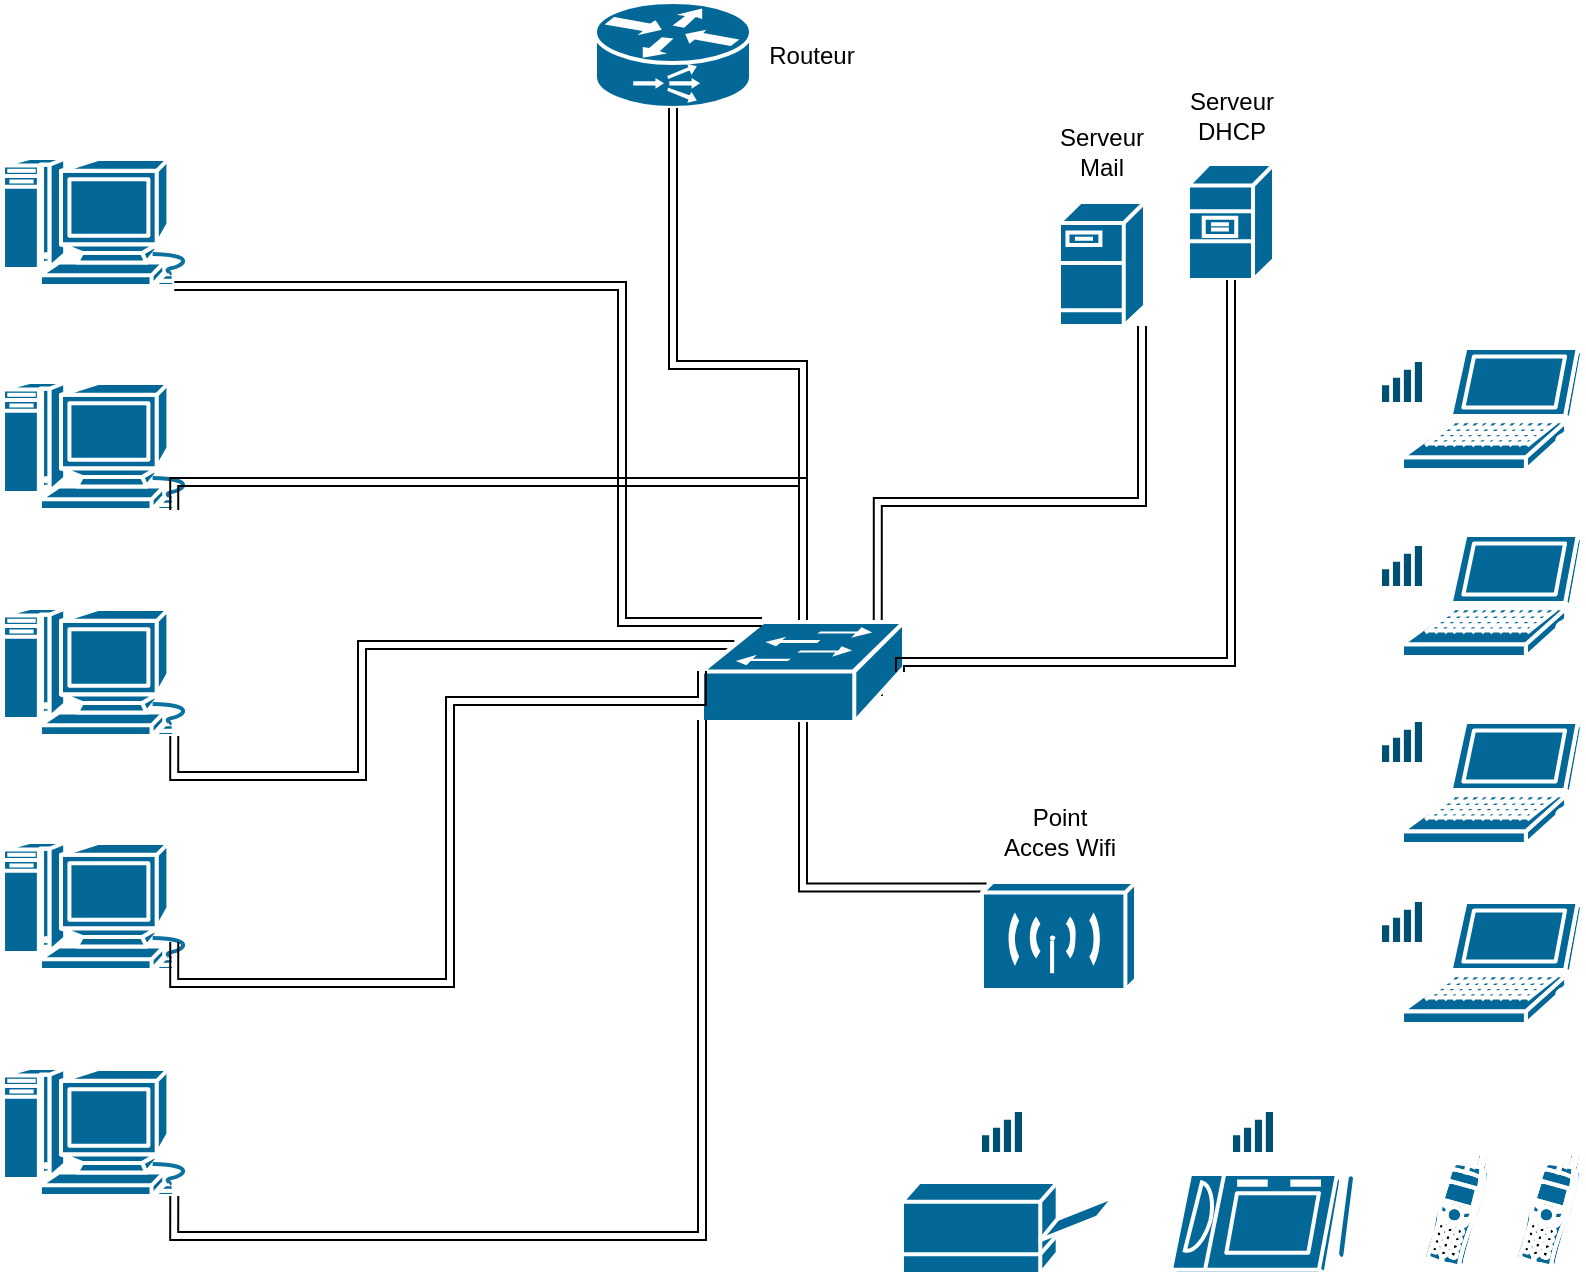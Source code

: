 <mxfile version="22.0.8" type="google">
  <diagram name="Page-1" id="V6MXZMqQAF5iamF5pHrl">
    <mxGraphModel grid="1" page="1" gridSize="10" guides="1" tooltips="1" connect="1" arrows="1" fold="1" pageScale="1" pageWidth="827" pageHeight="1169" math="0" shadow="0">
      <root>
        <mxCell id="0" />
        <mxCell id="1" parent="0" />
        <mxCell id="9onHXuLx7i9m2BNZTr_y-6" value="" style="shape=mxgraph.cisco.computers_and_peripherals.laptop;sketch=0;html=1;pointerEvents=1;dashed=0;fillColor=#036897;strokeColor=#ffffff;strokeWidth=2;verticalLabelPosition=bottom;verticalAlign=top;align=center;outlineConnect=0;" vertex="1" parent="1">
          <mxGeometry x="710" y="276.5" width="90" height="61" as="geometry" />
        </mxCell>
        <mxCell id="9onHXuLx7i9m2BNZTr_y-7" value="" style="shape=mxgraph.cisco.computers_and_peripherals.laptop;sketch=0;html=1;pointerEvents=1;dashed=0;fillColor=#036897;strokeColor=#ffffff;strokeWidth=2;verticalLabelPosition=bottom;verticalAlign=top;align=center;outlineConnect=0;" vertex="1" parent="1">
          <mxGeometry x="710" y="370" width="90" height="61" as="geometry" />
        </mxCell>
        <mxCell id="9onHXuLx7i9m2BNZTr_y-8" value="" style="shape=mxgraph.cisco.computers_and_peripherals.laptop;sketch=0;html=1;pointerEvents=1;dashed=0;fillColor=#036897;strokeColor=#ffffff;strokeWidth=2;verticalLabelPosition=bottom;verticalAlign=top;align=center;outlineConnect=0;" vertex="1" parent="1">
          <mxGeometry x="710" y="460" width="90" height="61" as="geometry" />
        </mxCell>
        <mxCell id="9onHXuLx7i9m2BNZTr_y-9" value="" style="shape=mxgraph.cisco.computers_and_peripherals.laptop;sketch=0;html=1;pointerEvents=1;dashed=0;fillColor=#036897;strokeColor=#ffffff;strokeWidth=2;verticalLabelPosition=bottom;verticalAlign=top;align=center;outlineConnect=0;" vertex="1" parent="1">
          <mxGeometry x="710" y="183" width="90" height="61" as="geometry" />
        </mxCell>
        <mxCell id="9onHXuLx7i9m2BNZTr_y-10" value="" style="shape=mxgraph.cisco.computers_and_peripherals.printer;sketch=0;html=1;pointerEvents=1;dashed=0;fillColor=#036897;strokeColor=#ffffff;strokeWidth=2;verticalLabelPosition=bottom;verticalAlign=top;align=center;outlineConnect=0;" vertex="1" parent="1">
          <mxGeometry x="460" y="600" width="106.5" height="46" as="geometry" />
        </mxCell>
        <mxCell id="9onHXuLx7i9m2BNZTr_y-11" value="" style="shape=mxgraph.cisco.computers_and_peripherals.macintosh;sketch=0;html=1;pointerEvents=1;dashed=0;fillColor=#036897;strokeColor=#ffffff;strokeWidth=2;verticalLabelPosition=bottom;verticalAlign=top;align=center;outlineConnect=0;" vertex="1" parent="1">
          <mxGeometry x="10" y="543" width="99" height="64" as="geometry" />
        </mxCell>
        <mxCell id="9onHXuLx7i9m2BNZTr_y-12" value="" style="shape=mxgraph.cisco.computers_and_peripherals.macintosh;sketch=0;html=1;pointerEvents=1;dashed=0;fillColor=#036897;strokeColor=#ffffff;strokeWidth=2;verticalLabelPosition=bottom;verticalAlign=top;align=center;outlineConnect=0;" vertex="1" parent="1">
          <mxGeometry x="10" y="430" width="99" height="64" as="geometry" />
        </mxCell>
        <mxCell id="9onHXuLx7i9m2BNZTr_y-13" value="" style="shape=mxgraph.cisco.computers_and_peripherals.macintosh;sketch=0;html=1;pointerEvents=1;dashed=0;fillColor=#036897;strokeColor=#ffffff;strokeWidth=2;verticalLabelPosition=bottom;verticalAlign=top;align=center;outlineConnect=0;" vertex="1" parent="1">
          <mxGeometry x="10" y="313" width="99" height="64" as="geometry" />
        </mxCell>
        <mxCell id="9onHXuLx7i9m2BNZTr_y-14" value="" style="shape=mxgraph.cisco.computers_and_peripherals.macintosh;sketch=0;html=1;pointerEvents=1;dashed=0;fillColor=#036897;strokeColor=#ffffff;strokeWidth=2;verticalLabelPosition=bottom;verticalAlign=top;align=center;outlineConnect=0;" vertex="1" parent="1">
          <mxGeometry x="10" y="200" width="99" height="64" as="geometry" />
        </mxCell>
        <mxCell id="9onHXuLx7i9m2BNZTr_y-15" value="" style="shape=mxgraph.cisco.computers_and_peripherals.macintosh;sketch=0;html=1;pointerEvents=1;dashed=0;fillColor=#036897;strokeColor=#ffffff;strokeWidth=2;verticalLabelPosition=bottom;verticalAlign=top;align=center;outlineConnect=0;" vertex="1" parent="1">
          <mxGeometry x="10" y="88" width="99" height="64" as="geometry" />
        </mxCell>
        <mxCell id="9onHXuLx7i9m2BNZTr_y-16" value="" style="shape=mxgraph.cisco.computers_and_peripherals.tablet;sketch=0;html=1;pointerEvents=1;dashed=0;fillColor=#036897;strokeColor=#ffffff;strokeWidth=2;verticalLabelPosition=bottom;verticalAlign=top;align=center;outlineConnect=0;" vertex="1" parent="1">
          <mxGeometry x="594.5" y="596" width="91" height="50" as="geometry" />
        </mxCell>
        <mxCell id="9onHXuLx7i9m2BNZTr_y-17" value="" style="points=[[0,0.58,0],[0.09,0.58,0],[0.36,0.39,0],[0.64,0.195,0],[0.91,0,0],[1,0,0],[1,0.25,0],[1,0.5,0],[1,0.75,0],[1,1,0],[0,1,0],[0.09,1,0],[0.36,1,0],[0.64,1,0],[0.91,1,0],[0,0.79,0]];verticalLabelPosition=bottom;sketch=0;html=1;verticalAlign=top;aspect=fixed;align=center;pointerEvents=1;shape=mxgraph.cisco19.wifi_indicator;fillColor=#005073;strokeColor=none;" vertex="1" parent="1">
          <mxGeometry x="700" y="190" width="20" height="20" as="geometry" />
        </mxCell>
        <mxCell id="9onHXuLx7i9m2BNZTr_y-18" value="" style="points=[[0,0.58,0],[0.09,0.58,0],[0.36,0.39,0],[0.64,0.195,0],[0.91,0,0],[1,0,0],[1,0.25,0],[1,0.5,0],[1,0.75,0],[1,1,0],[0,1,0],[0.09,1,0],[0.36,1,0],[0.64,1,0],[0.91,1,0],[0,0.79,0]];verticalLabelPosition=bottom;sketch=0;html=1;verticalAlign=top;aspect=fixed;align=center;pointerEvents=1;shape=mxgraph.cisco19.wifi_indicator;fillColor=#005073;strokeColor=none;" vertex="1" parent="1">
          <mxGeometry x="700" y="282" width="20" height="20" as="geometry" />
        </mxCell>
        <mxCell id="9onHXuLx7i9m2BNZTr_y-19" value="" style="points=[[0,0.58,0],[0.09,0.58,0],[0.36,0.39,0],[0.64,0.195,0],[0.91,0,0],[1,0,0],[1,0.25,0],[1,0.5,0],[1,0.75,0],[1,1,0],[0,1,0],[0.09,1,0],[0.36,1,0],[0.64,1,0],[0.91,1,0],[0,0.79,0]];verticalLabelPosition=bottom;sketch=0;html=1;verticalAlign=top;aspect=fixed;align=center;pointerEvents=1;shape=mxgraph.cisco19.wifi_indicator;fillColor=#005073;strokeColor=none;" vertex="1" parent="1">
          <mxGeometry x="700" y="370" width="20" height="20" as="geometry" />
        </mxCell>
        <mxCell id="9onHXuLx7i9m2BNZTr_y-20" value="" style="points=[[0,0.58,0],[0.09,0.58,0],[0.36,0.39,0],[0.64,0.195,0],[0.91,0,0],[1,0,0],[1,0.25,0],[1,0.5,0],[1,0.75,0],[1,1,0],[0,1,0],[0.09,1,0],[0.36,1,0],[0.64,1,0],[0.91,1,0],[0,0.79,0]];verticalLabelPosition=bottom;sketch=0;html=1;verticalAlign=top;aspect=fixed;align=center;pointerEvents=1;shape=mxgraph.cisco19.wifi_indicator;fillColor=#005073;strokeColor=none;" vertex="1" parent="1">
          <mxGeometry x="700" y="460" width="20" height="20" as="geometry" />
        </mxCell>
        <mxCell id="9onHXuLx7i9m2BNZTr_y-28" value="" style="points=[[0,0.58,0],[0.09,0.58,0],[0.36,0.39,0],[0.64,0.195,0],[0.91,0,0],[1,0,0],[1,0.25,0],[1,0.5,0],[1,0.75,0],[1,1,0],[0,1,0],[0.09,1,0],[0.36,1,0],[0.64,1,0],[0.91,1,0],[0,0.79,0]];verticalLabelPosition=bottom;sketch=0;html=1;verticalAlign=top;aspect=fixed;align=center;pointerEvents=1;shape=mxgraph.cisco19.wifi_indicator;fillColor=#005073;strokeColor=none;" vertex="1" parent="1">
          <mxGeometry x="625.5" y="565" width="20" height="20" as="geometry" />
        </mxCell>
        <mxCell id="9onHXuLx7i9m2BNZTr_y-30" value="" style="points=[[0,0.58,0],[0.09,0.58,0],[0.36,0.39,0],[0.64,0.195,0],[0.91,0,0],[1,0,0],[1,0.25,0],[1,0.5,0],[1,0.75,0],[1,1,0],[0,1,0],[0.09,1,0],[0.36,1,0],[0.64,1,0],[0.91,1,0],[0,0.79,0]];verticalLabelPosition=bottom;sketch=0;html=1;verticalAlign=top;aspect=fixed;align=center;pointerEvents=1;shape=mxgraph.cisco19.wifi_indicator;fillColor=#005073;strokeColor=none;" vertex="1" parent="1">
          <mxGeometry x="500" y="565" width="20" height="20" as="geometry" />
        </mxCell>
        <mxCell id="9onHXuLx7i9m2BNZTr_y-47" style="edgeStyle=orthogonalEdgeStyle;shape=link;rounded=0;orthogonalLoop=1;jettySize=auto;html=1;entryX=0.87;entryY=0.74;entryDx=0;entryDy=0;entryPerimeter=0;" edge="1" parent="1" source="9onHXuLx7i9m2BNZTr_y-32" target="9onHXuLx7i9m2BNZTr_y-34">
          <mxGeometry relative="1" as="geometry">
            <mxPoint x="520.0" y="370" as="targetPoint" />
            <Array as="points">
              <mxPoint x="580" y="260" />
              <mxPoint x="448" y="260" />
            </Array>
          </mxGeometry>
        </mxCell>
        <mxCell id="9onHXuLx7i9m2BNZTr_y-32" value="" style="shape=mxgraph.cisco.servers.fileserver;sketch=0;html=1;pointerEvents=1;dashed=0;fillColor=#036897;strokeColor=#ffffff;strokeWidth=2;verticalLabelPosition=bottom;verticalAlign=top;align=center;outlineConnect=0;" vertex="1" parent="1">
          <mxGeometry x="538.5" y="110" width="43" height="62" as="geometry" />
        </mxCell>
        <mxCell id="9onHXuLx7i9m2BNZTr_y-33" value="" style="shape=mxgraph.cisco.routers.content_service_router;sketch=0;html=1;pointerEvents=1;dashed=0;fillColor=#036897;strokeColor=#ffffff;strokeWidth=2;verticalLabelPosition=bottom;verticalAlign=top;align=center;outlineConnect=0;" vertex="1" parent="1">
          <mxGeometry x="306.5" y="10" width="78" height="53" as="geometry" />
        </mxCell>
        <mxCell id="9onHXuLx7i9m2BNZTr_y-40" style="edgeStyle=orthogonalEdgeStyle;shape=link;rounded=0;orthogonalLoop=1;jettySize=auto;html=1;exitX=0.16;exitY=0.23;exitDx=0;exitDy=0;exitPerimeter=0;entryX=0.87;entryY=1;entryDx=0;entryDy=0;entryPerimeter=0;" edge="1" parent="1" source="9onHXuLx7i9m2BNZTr_y-34" target="9onHXuLx7i9m2BNZTr_y-13">
          <mxGeometry relative="1" as="geometry">
            <mxPoint x="110" y="345" as="targetPoint" />
            <Array as="points">
              <mxPoint x="190" y="331" />
              <mxPoint x="190" y="397" />
              <mxPoint x="96" y="397" />
            </Array>
          </mxGeometry>
        </mxCell>
        <mxCell id="9onHXuLx7i9m2BNZTr_y-41" style="edgeStyle=orthogonalEdgeStyle;shape=link;rounded=0;orthogonalLoop=1;jettySize=auto;html=1;exitX=0.5;exitY=0;exitDx=0;exitDy=0;exitPerimeter=0;entryX=0.87;entryY=1;entryDx=0;entryDy=0;entryPerimeter=0;" edge="1" parent="1" source="9onHXuLx7i9m2BNZTr_y-34" target="9onHXuLx7i9m2BNZTr_y-14">
          <mxGeometry relative="1" as="geometry">
            <Array as="points">
              <mxPoint x="410" y="250" />
              <mxPoint x="96" y="250" />
            </Array>
          </mxGeometry>
        </mxCell>
        <mxCell id="9onHXuLx7i9m2BNZTr_y-45" style="edgeStyle=orthogonalEdgeStyle;shape=link;rounded=0;orthogonalLoop=1;jettySize=auto;html=1;exitX=0.5;exitY=0;exitDx=0;exitDy=0;exitPerimeter=0;" edge="1" parent="1" source="9onHXuLx7i9m2BNZTr_y-34" target="9onHXuLx7i9m2BNZTr_y-33">
          <mxGeometry relative="1" as="geometry" />
        </mxCell>
        <mxCell id="9onHXuLx7i9m2BNZTr_y-34" value="" style="shape=mxgraph.cisco.switches.workgroup_switch;sketch=0;html=1;pointerEvents=1;dashed=0;fillColor=#036897;strokeColor=#ffffff;strokeWidth=2;verticalLabelPosition=bottom;verticalAlign=top;align=center;outlineConnect=0;" vertex="1" parent="1">
          <mxGeometry x="360" y="320" width="101" height="50" as="geometry" />
        </mxCell>
        <mxCell id="9onHXuLx7i9m2BNZTr_y-38" style="edgeStyle=orthogonalEdgeStyle;shape=link;rounded=0;orthogonalLoop=1;jettySize=auto;html=1;exitX=0;exitY=0.98;exitDx=0;exitDy=0;exitPerimeter=0;entryX=0.87;entryY=1;entryDx=0;entryDy=0;entryPerimeter=0;" edge="1" parent="1" source="9onHXuLx7i9m2BNZTr_y-34" target="9onHXuLx7i9m2BNZTr_y-11">
          <mxGeometry relative="1" as="geometry" />
        </mxCell>
        <mxCell id="9onHXuLx7i9m2BNZTr_y-39" style="edgeStyle=orthogonalEdgeStyle;shape=link;rounded=0;orthogonalLoop=1;jettySize=auto;html=1;exitX=0;exitY=0.5;exitDx=0;exitDy=0;exitPerimeter=0;entryX=0.87;entryY=1;entryDx=0;entryDy=0;entryPerimeter=0;" edge="1" parent="1">
          <mxGeometry relative="1" as="geometry">
            <mxPoint x="360.0" y="344.5" as="sourcePoint" />
            <mxPoint x="96.13" y="480" as="targetPoint" />
            <Array as="points">
              <mxPoint x="360" y="359.5" />
              <mxPoint x="234" y="359.5" />
              <mxPoint x="234" y="500.5" />
              <mxPoint x="96" y="500.5" />
            </Array>
          </mxGeometry>
        </mxCell>
        <mxCell id="9onHXuLx7i9m2BNZTr_y-42" style="edgeStyle=orthogonalEdgeStyle;shape=link;rounded=0;orthogonalLoop=1;jettySize=auto;html=1;entryX=0.87;entryY=1;entryDx=0;entryDy=0;entryPerimeter=0;" edge="1" parent="1" target="9onHXuLx7i9m2BNZTr_y-15">
          <mxGeometry relative="1" as="geometry">
            <mxPoint x="390" y="320" as="sourcePoint" />
            <Array as="points">
              <mxPoint x="320" y="320" />
              <mxPoint x="320" y="152" />
            </Array>
          </mxGeometry>
        </mxCell>
        <mxCell id="9onHXuLx7i9m2BNZTr_y-43" value="Serveur Mail" style="text;strokeColor=none;align=center;fillColor=none;html=1;verticalAlign=middle;whiteSpace=wrap;rounded=0;" vertex="1" parent="1">
          <mxGeometry x="530" y="70" width="60" height="30" as="geometry" />
        </mxCell>
        <mxCell id="9onHXuLx7i9m2BNZTr_y-46" value="Routeur" style="text;strokeColor=none;align=center;fillColor=none;html=1;verticalAlign=middle;whiteSpace=wrap;rounded=0;" vertex="1" parent="1">
          <mxGeometry x="384.5" y="21.5" width="60" height="30" as="geometry" />
        </mxCell>
        <mxCell id="9onHXuLx7i9m2BNZTr_y-48" value="" style="shape=mxgraph.cisco.servers.file_server;sketch=0;html=1;pointerEvents=1;dashed=0;fillColor=#036897;strokeColor=#ffffff;strokeWidth=2;verticalLabelPosition=bottom;verticalAlign=top;align=center;outlineConnect=0;" vertex="1" parent="1">
          <mxGeometry x="603" y="91" width="43" height="58" as="geometry" />
        </mxCell>
        <mxCell id="9onHXuLx7i9m2BNZTr_y-49" style="edgeStyle=orthogonalEdgeStyle;shape=link;rounded=0;orthogonalLoop=1;jettySize=auto;html=1;exitX=0.5;exitY=1;exitDx=0;exitDy=0;exitPerimeter=0;entryX=0.98;entryY=0.5;entryDx=0;entryDy=0;entryPerimeter=0;" edge="1" parent="1" source="9onHXuLx7i9m2BNZTr_y-48" target="9onHXuLx7i9m2BNZTr_y-34">
          <mxGeometry relative="1" as="geometry">
            <Array as="points">
              <mxPoint x="624" y="340" />
              <mxPoint x="459" y="340" />
            </Array>
          </mxGeometry>
        </mxCell>
        <mxCell id="9onHXuLx7i9m2BNZTr_y-50" value="Serveur DHCP" style="text;strokeColor=none;align=center;fillColor=none;html=1;verticalAlign=middle;whiteSpace=wrap;rounded=0;" vertex="1" parent="1">
          <mxGeometry x="594.5" y="51.5" width="60" height="30" as="geometry" />
        </mxCell>
        <mxCell id="9onHXuLx7i9m2BNZTr_y-55" style="edgeStyle=orthogonalEdgeStyle;shape=link;rounded=0;orthogonalLoop=1;jettySize=auto;html=1;exitX=0.03;exitY=0.05;exitDx=0;exitDy=0;exitPerimeter=0;" edge="1" parent="1" source="9onHXuLx7i9m2BNZTr_y-54" target="9onHXuLx7i9m2BNZTr_y-34">
          <mxGeometry relative="1" as="geometry" />
        </mxCell>
        <mxCell id="9onHXuLx7i9m2BNZTr_y-54" value="" style="shape=mxgraph.cisco.wireless.wireless_transport;sketch=0;html=1;pointerEvents=1;dashed=0;fillColor=#036897;strokeColor=#ffffff;strokeWidth=2;verticalLabelPosition=bottom;verticalAlign=top;align=center;outlineConnect=0;" vertex="1" parent="1">
          <mxGeometry x="500" y="450" width="77" height="54" as="geometry" />
        </mxCell>
        <mxCell id="9onHXuLx7i9m2BNZTr_y-56" value="Point Acces Wifi" style="text;strokeColor=none;align=center;fillColor=none;html=1;verticalAlign=middle;whiteSpace=wrap;rounded=0;" vertex="1" parent="1">
          <mxGeometry x="508.5" y="410" width="60" height="30" as="geometry" />
        </mxCell>
        <mxCell id="9onHXuLx7i9m2BNZTr_y-59" value="" style="shape=mxgraph.cisco.modems_and_phones.cell_phone;sketch=0;html=1;pointerEvents=1;dashed=0;fillColor=#036897;strokeColor=#ffffff;strokeWidth=2;verticalLabelPosition=bottom;verticalAlign=top;align=center;outlineConnect=0;" vertex="1" parent="1">
          <mxGeometry x="720" y="585" width="34" height="58" as="geometry" />
        </mxCell>
        <mxCell id="9onHXuLx7i9m2BNZTr_y-60" value="" style="shape=mxgraph.cisco.modems_and_phones.cell_phone;sketch=0;html=1;pointerEvents=1;dashed=0;fillColor=#036897;strokeColor=#ffffff;strokeWidth=2;verticalLabelPosition=bottom;verticalAlign=top;align=center;outlineConnect=0;" vertex="1" parent="1">
          <mxGeometry x="766" y="585" width="34" height="58" as="geometry" />
        </mxCell>
      </root>
    </mxGraphModel>
  </diagram>
</mxfile>
